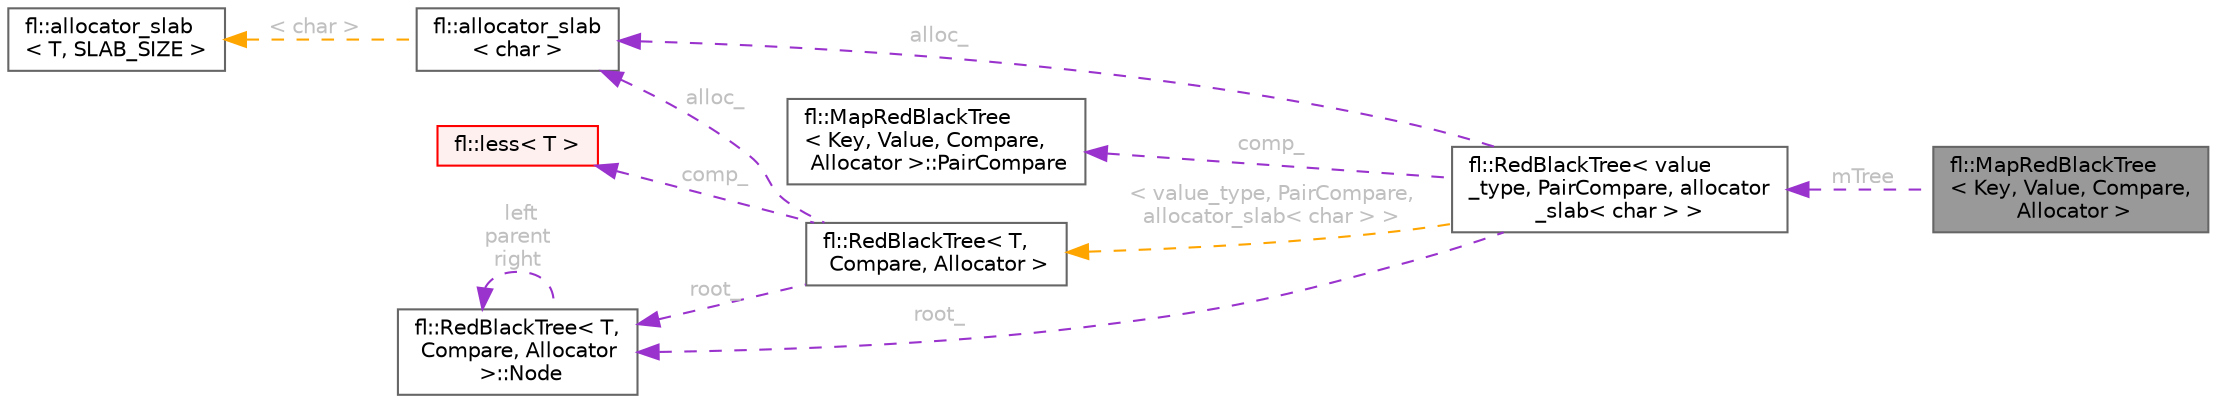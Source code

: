 digraph "fl::MapRedBlackTree&lt; Key, Value, Compare, Allocator &gt;"
{
 // INTERACTIVE_SVG=YES
 // LATEX_PDF_SIZE
  bgcolor="transparent";
  edge [fontname=Helvetica,fontsize=10,labelfontname=Helvetica,labelfontsize=10];
  node [fontname=Helvetica,fontsize=10,shape=box,height=0.2,width=0.4];
  rankdir="LR";
  Node1 [id="Node000001",label="fl::MapRedBlackTree\l\< Key, Value, Compare,\l Allocator \>",height=0.2,width=0.4,color="gray40", fillcolor="grey60", style="filled", fontcolor="black",tooltip=" "];
  Node2 -> Node1 [id="edge1_Node000001_Node000002",dir="back",color="darkorchid3",style="dashed",tooltip=" ",label=" mTree",fontcolor="grey" ];
  Node2 [id="Node000002",label="fl::RedBlackTree\< value\l_type, PairCompare, allocator\l_slab\< char \> \>",height=0.2,width=0.4,color="gray40", fillcolor="white", style="filled",URL="$dd/d28/classfl_1_1_red_black_tree.html",tooltip=" "];
  Node3 -> Node2 [id="edge2_Node000002_Node000003",dir="back",color="darkorchid3",style="dashed",tooltip=" ",label=" root_",fontcolor="grey" ];
  Node3 [id="Node000003",label="fl::RedBlackTree\< T,\l Compare, Allocator\l \>::Node",height=0.2,width=0.4,color="gray40", fillcolor="white", style="filled",URL="$d5/d2d/structfl_1_1_red_black_tree_1_1_node.html",tooltip=" "];
  Node3 -> Node3 [id="edge3_Node000003_Node000003",dir="back",color="darkorchid3",style="dashed",tooltip=" ",label=" left\nparent\nright",fontcolor="grey" ];
  Node4 -> Node2 [id="edge4_Node000002_Node000004",dir="back",color="darkorchid3",style="dashed",tooltip=" ",label=" comp_",fontcolor="grey" ];
  Node4 [id="Node000004",label="fl::MapRedBlackTree\l\< Key, Value, Compare,\l Allocator \>::PairCompare",height=0.2,width=0.4,color="gray40", fillcolor="white", style="filled",URL="$d4/dd0/structfl_1_1_map_red_black_tree_1_1_pair_compare.html",tooltip=" "];
  Node5 -> Node2 [id="edge5_Node000002_Node000005",dir="back",color="darkorchid3",style="dashed",tooltip=" ",label=" alloc_",fontcolor="grey" ];
  Node5 [id="Node000005",label="fl::allocator_slab\l\< char \>",height=0.2,width=0.4,color="gray40", fillcolor="white", style="filled",URL="$d2/d79/classfl_1_1allocator__slab.html",tooltip=" "];
  Node6 -> Node5 [id="edge6_Node000005_Node000006",dir="back",color="orange",style="dashed",tooltip=" ",label=" \< char \>",fontcolor="grey" ];
  Node6 [id="Node000006",label="fl::allocator_slab\l\< T, SLAB_SIZE \>",height=0.2,width=0.4,color="gray40", fillcolor="white", style="filled",URL="$d2/d79/classfl_1_1allocator__slab.html",tooltip=" "];
  Node7 -> Node2 [id="edge7_Node000002_Node000007",dir="back",color="orange",style="dashed",tooltip=" ",label=" \< value_type, PairCompare,\l allocator_slab\< char \> \>",fontcolor="grey" ];
  Node7 [id="Node000007",label="fl::RedBlackTree\< T,\l Compare, Allocator \>",height=0.2,width=0.4,color="gray40", fillcolor="white", style="filled",URL="$dd/d28/classfl_1_1_red_black_tree.html",tooltip=" "];
  Node3 -> Node7 [id="edge8_Node000007_Node000003",dir="back",color="darkorchid3",style="dashed",tooltip=" ",label=" root_",fontcolor="grey" ];
  Node8 -> Node7 [id="edge9_Node000007_Node000008",dir="back",color="darkorchid3",style="dashed",tooltip=" ",label=" comp_",fontcolor="grey" ];
  Node8 [id="Node000008",label="fl::less\< T \>",height=0.2,width=0.4,color="red", fillcolor="#FFF0F0", style="filled",URL="$d6/d07/structfl_1_1less.html",tooltip=" "];
  Node5 -> Node7 [id="edge10_Node000007_Node000005",dir="back",color="darkorchid3",style="dashed",tooltip=" ",label=" alloc_",fontcolor="grey" ];
}
